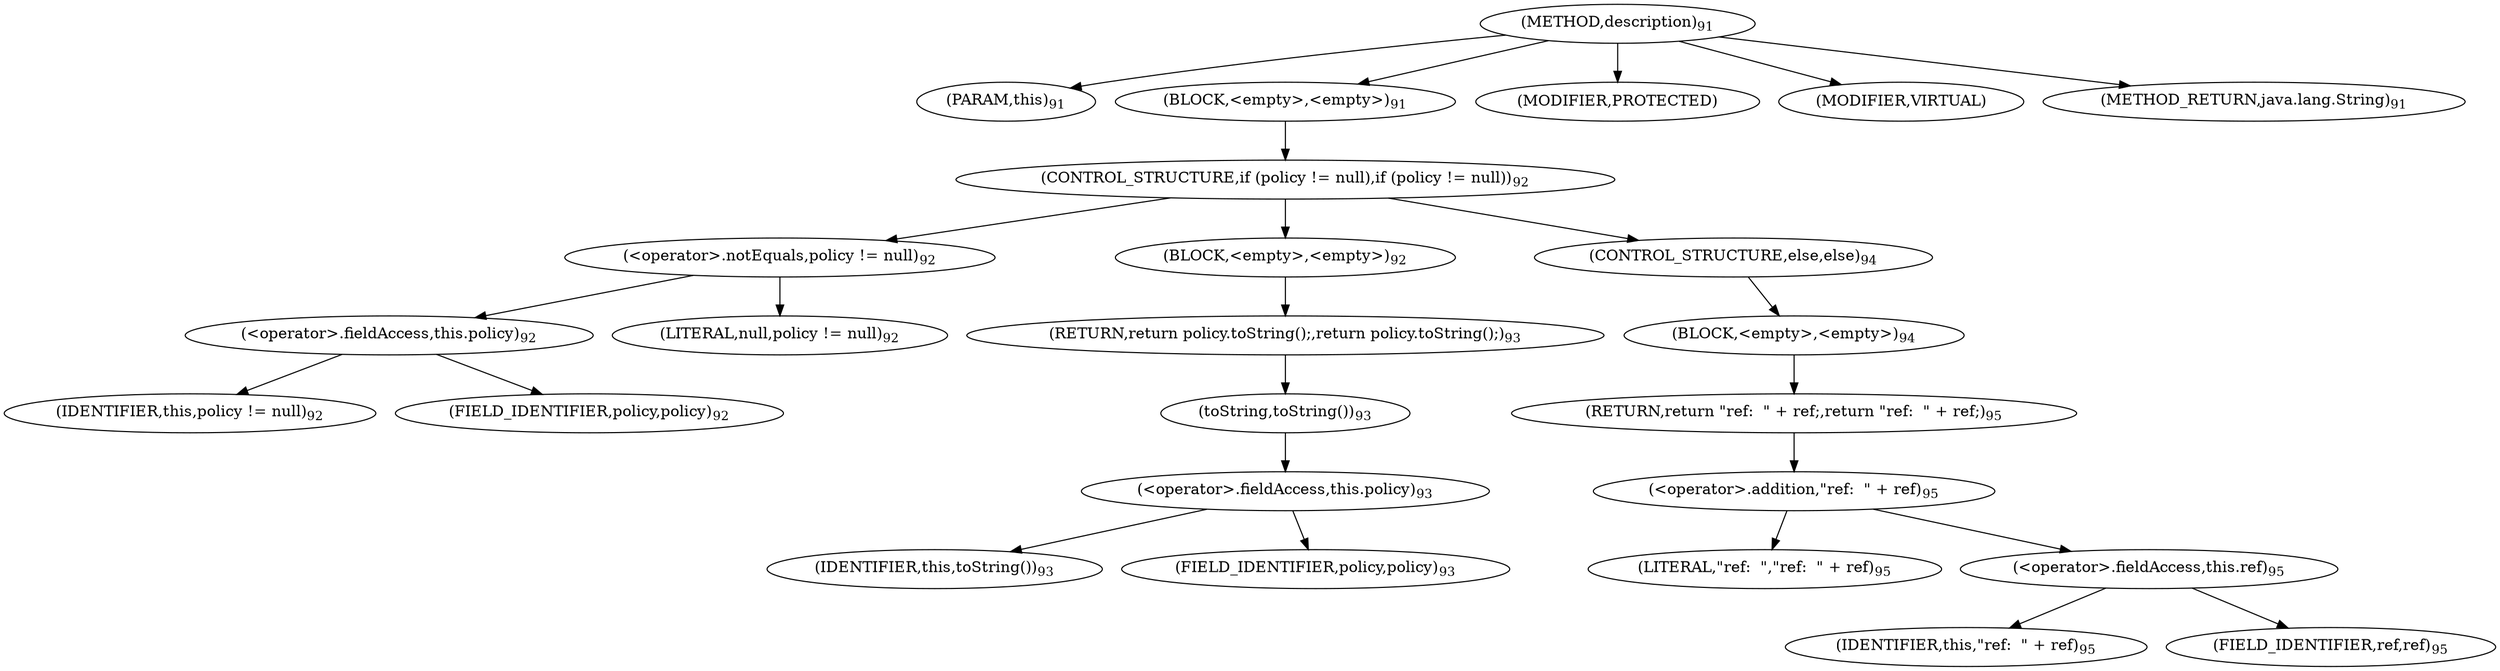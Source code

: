 digraph "description" {  
"181" [label = <(METHOD,description)<SUB>91</SUB>> ]
"182" [label = <(PARAM,this)<SUB>91</SUB>> ]
"183" [label = <(BLOCK,&lt;empty&gt;,&lt;empty&gt;)<SUB>91</SUB>> ]
"184" [label = <(CONTROL_STRUCTURE,if (policy != null),if (policy != null))<SUB>92</SUB>> ]
"185" [label = <(&lt;operator&gt;.notEquals,policy != null)<SUB>92</SUB>> ]
"186" [label = <(&lt;operator&gt;.fieldAccess,this.policy)<SUB>92</SUB>> ]
"187" [label = <(IDENTIFIER,this,policy != null)<SUB>92</SUB>> ]
"188" [label = <(FIELD_IDENTIFIER,policy,policy)<SUB>92</SUB>> ]
"189" [label = <(LITERAL,null,policy != null)<SUB>92</SUB>> ]
"190" [label = <(BLOCK,&lt;empty&gt;,&lt;empty&gt;)<SUB>92</SUB>> ]
"191" [label = <(RETURN,return policy.toString();,return policy.toString();)<SUB>93</SUB>> ]
"192" [label = <(toString,toString())<SUB>93</SUB>> ]
"193" [label = <(&lt;operator&gt;.fieldAccess,this.policy)<SUB>93</SUB>> ]
"194" [label = <(IDENTIFIER,this,toString())<SUB>93</SUB>> ]
"195" [label = <(FIELD_IDENTIFIER,policy,policy)<SUB>93</SUB>> ]
"196" [label = <(CONTROL_STRUCTURE,else,else)<SUB>94</SUB>> ]
"197" [label = <(BLOCK,&lt;empty&gt;,&lt;empty&gt;)<SUB>94</SUB>> ]
"198" [label = <(RETURN,return &quot;ref:  &quot; + ref;,return &quot;ref:  &quot; + ref;)<SUB>95</SUB>> ]
"199" [label = <(&lt;operator&gt;.addition,&quot;ref:  &quot; + ref)<SUB>95</SUB>> ]
"200" [label = <(LITERAL,&quot;ref:  &quot;,&quot;ref:  &quot; + ref)<SUB>95</SUB>> ]
"201" [label = <(&lt;operator&gt;.fieldAccess,this.ref)<SUB>95</SUB>> ]
"202" [label = <(IDENTIFIER,this,&quot;ref:  &quot; + ref)<SUB>95</SUB>> ]
"203" [label = <(FIELD_IDENTIFIER,ref,ref)<SUB>95</SUB>> ]
"204" [label = <(MODIFIER,PROTECTED)> ]
"205" [label = <(MODIFIER,VIRTUAL)> ]
"206" [label = <(METHOD_RETURN,java.lang.String)<SUB>91</SUB>> ]
  "181" -> "182" 
  "181" -> "183" 
  "181" -> "204" 
  "181" -> "205" 
  "181" -> "206" 
  "183" -> "184" 
  "184" -> "185" 
  "184" -> "190" 
  "184" -> "196" 
  "185" -> "186" 
  "185" -> "189" 
  "186" -> "187" 
  "186" -> "188" 
  "190" -> "191" 
  "191" -> "192" 
  "192" -> "193" 
  "193" -> "194" 
  "193" -> "195" 
  "196" -> "197" 
  "197" -> "198" 
  "198" -> "199" 
  "199" -> "200" 
  "199" -> "201" 
  "201" -> "202" 
  "201" -> "203" 
}
